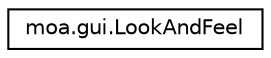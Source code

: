 digraph "Graphical Class Hierarchy"
{
 // LATEX_PDF_SIZE
  edge [fontname="Helvetica",fontsize="10",labelfontname="Helvetica",labelfontsize="10"];
  node [fontname="Helvetica",fontsize="10",shape=record];
  rankdir="LR";
  Node0 [label="moa.gui.LookAndFeel",height=0.2,width=0.4,color="black", fillcolor="white", style="filled",URL="$classmoa_1_1gui_1_1_look_and_feel.html",tooltip=" "];
}
